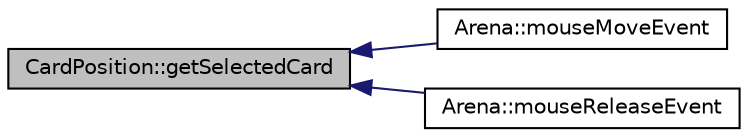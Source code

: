 digraph "CardPosition::getSelectedCard"
{
  bgcolor="transparent";
  edge [fontname="Helvetica",fontsize="10",labelfontname="Helvetica",labelfontsize="10"];
  node [fontname="Helvetica",fontsize="10",shape=record];
  rankdir="LR";
  Node19 [label="CardPosition::getSelectedCard",height=0.2,width=0.4,color="black", fillcolor="grey75", style="filled", fontcolor="black"];
  Node19 -> Node20 [dir="back",color="midnightblue",fontsize="10",style="solid",fontname="Helvetica"];
  Node20 [label="Arena::mouseMoveEvent",height=0.2,width=0.4,color="black",URL="$classArena.html#ae12f8aaca278df938a3babb668aefc07",tooltip="Wird durch Bewegung der Maus ausgelöst. "];
  Node19 -> Node21 [dir="back",color="midnightblue",fontsize="10",style="solid",fontname="Helvetica"];
  Node21 [label="Arena::mouseReleaseEvent",height=0.2,width=0.4,color="black",URL="$classArena.html#a5e31f7b3d9d619103f954e646ecbcf96",tooltip="Ereignis, welches durch das Loslassen einer Maustaste ausgelöst wird. "];
}
